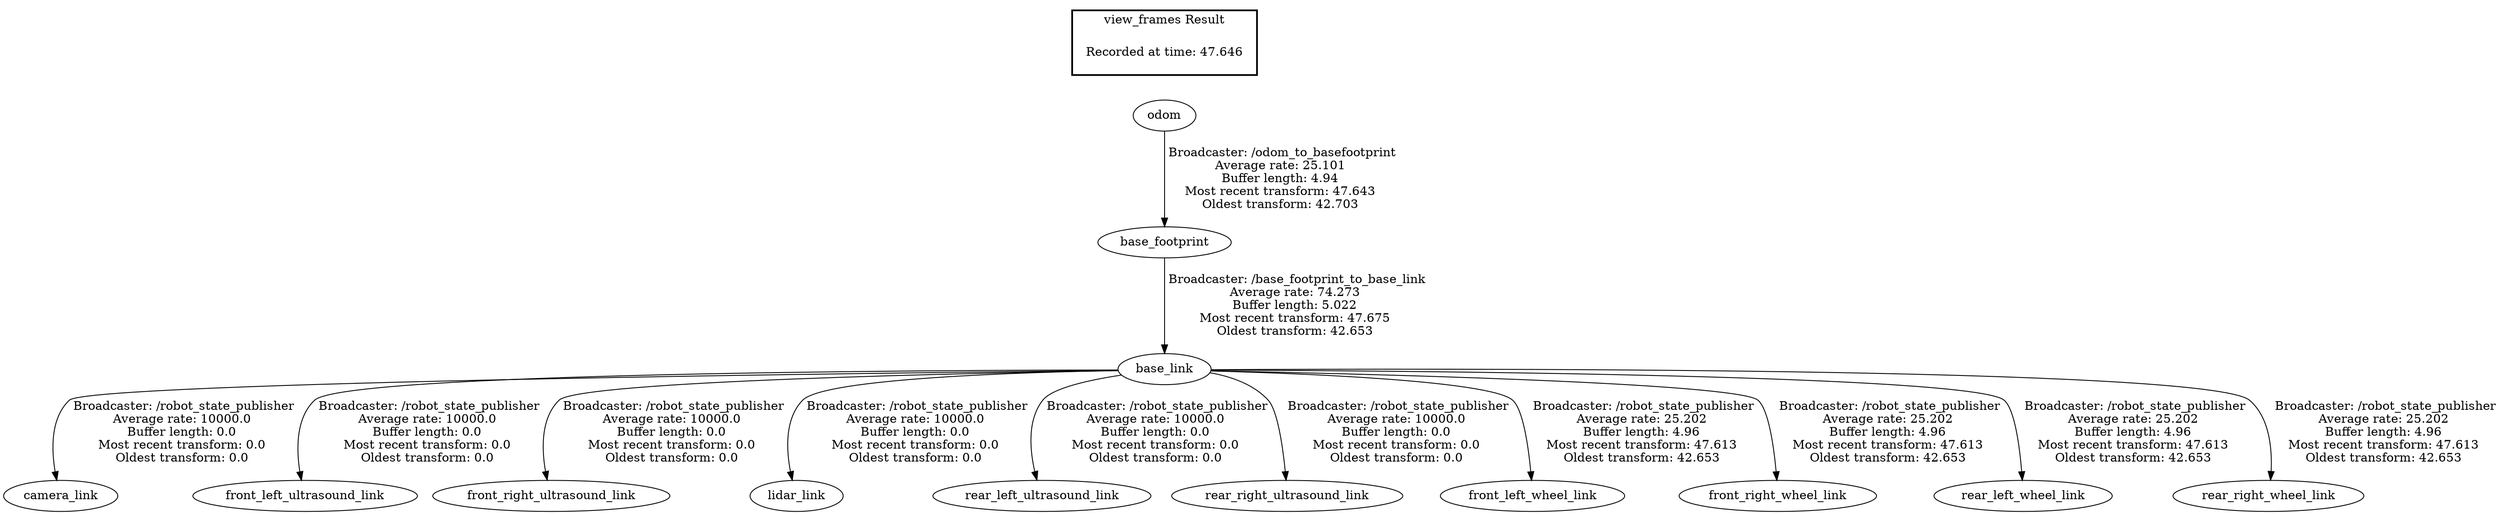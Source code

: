 digraph G {
"base_link" -> "camera_link"[label=" Broadcaster: /robot_state_publisher\nAverage rate: 10000.0\nBuffer length: 0.0\nMost recent transform: 0.0\nOldest transform: 0.0\n"];
"base_footprint" -> "base_link"[label=" Broadcaster: /base_footprint_to_base_link\nAverage rate: 74.273\nBuffer length: 5.022\nMost recent transform: 47.675\nOldest transform: 42.653\n"];
"base_link" -> "front_left_ultrasound_link"[label=" Broadcaster: /robot_state_publisher\nAverage rate: 10000.0\nBuffer length: 0.0\nMost recent transform: 0.0\nOldest transform: 0.0\n"];
"base_link" -> "front_right_ultrasound_link"[label=" Broadcaster: /robot_state_publisher\nAverage rate: 10000.0\nBuffer length: 0.0\nMost recent transform: 0.0\nOldest transform: 0.0\n"];
"base_link" -> "lidar_link"[label=" Broadcaster: /robot_state_publisher\nAverage rate: 10000.0\nBuffer length: 0.0\nMost recent transform: 0.0\nOldest transform: 0.0\n"];
"base_link" -> "rear_left_ultrasound_link"[label=" Broadcaster: /robot_state_publisher\nAverage rate: 10000.0\nBuffer length: 0.0\nMost recent transform: 0.0\nOldest transform: 0.0\n"];
"base_link" -> "rear_right_ultrasound_link"[label=" Broadcaster: /robot_state_publisher\nAverage rate: 10000.0\nBuffer length: 0.0\nMost recent transform: 0.0\nOldest transform: 0.0\n"];
"base_link" -> "front_left_wheel_link"[label=" Broadcaster: /robot_state_publisher\nAverage rate: 25.202\nBuffer length: 4.96\nMost recent transform: 47.613\nOldest transform: 42.653\n"];
"base_link" -> "front_right_wheel_link"[label=" Broadcaster: /robot_state_publisher\nAverage rate: 25.202\nBuffer length: 4.96\nMost recent transform: 47.613\nOldest transform: 42.653\n"];
"base_link" -> "rear_left_wheel_link"[label=" Broadcaster: /robot_state_publisher\nAverage rate: 25.202\nBuffer length: 4.96\nMost recent transform: 47.613\nOldest transform: 42.653\n"];
"base_link" -> "rear_right_wheel_link"[label=" Broadcaster: /robot_state_publisher\nAverage rate: 25.202\nBuffer length: 4.96\nMost recent transform: 47.613\nOldest transform: 42.653\n"];
"odom" -> "base_footprint"[label=" Broadcaster: /odom_to_basefootprint\nAverage rate: 25.101\nBuffer length: 4.94\nMost recent transform: 47.643\nOldest transform: 42.703\n"];
edge [style=invis];
 subgraph cluster_legend { style=bold; color=black; label ="view_frames Result";
"Recorded at time: 47.646"[ shape=plaintext ] ;
}->"odom";
}